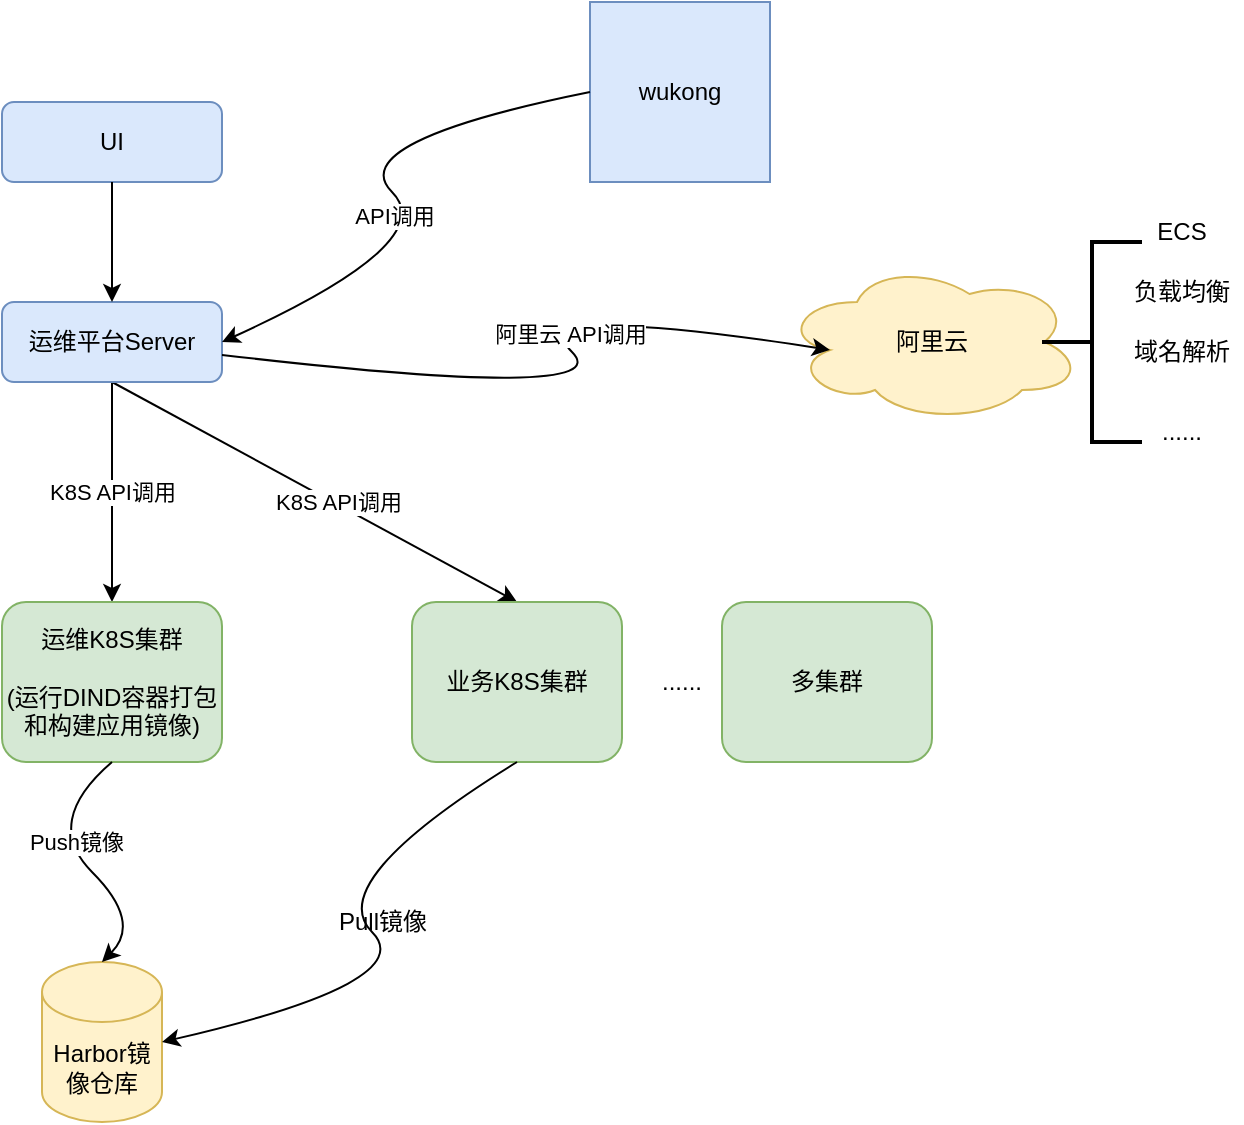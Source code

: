<mxfile version="20.7.3" type="github">
  <diagram id="yTqRMyYMSsNcWtNZnSZE" name="第 1 页">
    <mxGraphModel dx="954" dy="472" grid="1" gridSize="10" guides="1" tooltips="1" connect="1" arrows="1" fold="1" page="1" pageScale="1" pageWidth="827" pageHeight="1169" math="0" shadow="0">
      <root>
        <mxCell id="0" />
        <mxCell id="1" parent="0" />
        <mxCell id="HB4ECaWNP2ytKDMWqO4i-1" value="UI" style="rounded=1;whiteSpace=wrap;html=1;fillColor=#dae8fc;strokeColor=#6c8ebf;" vertex="1" parent="1">
          <mxGeometry x="120" y="100" width="110" height="40" as="geometry" />
        </mxCell>
        <mxCell id="HB4ECaWNP2ytKDMWqO4i-33" value="K8S API调用" style="edgeStyle=none;rounded=0;orthogonalLoop=1;jettySize=auto;html=1;exitX=0.5;exitY=1;exitDx=0;exitDy=0;endArrow=classic;endFill=1;" edge="1" parent="1" source="HB4ECaWNP2ytKDMWqO4i-5" target="HB4ECaWNP2ytKDMWqO4i-20">
          <mxGeometry relative="1" as="geometry" />
        </mxCell>
        <mxCell id="HB4ECaWNP2ytKDMWqO4i-47" style="edgeStyle=none;rounded=0;orthogonalLoop=1;jettySize=auto;html=1;exitX=0.5;exitY=1;exitDx=0;exitDy=0;entryX=0.5;entryY=0;entryDx=0;entryDy=0;endArrow=classic;endFill=1;" edge="1" parent="1" source="HB4ECaWNP2ytKDMWqO4i-5" target="HB4ECaWNP2ytKDMWqO4i-17">
          <mxGeometry relative="1" as="geometry" />
        </mxCell>
        <mxCell id="HB4ECaWNP2ytKDMWqO4i-48" value="K8S API调用" style="edgeLabel;html=1;align=center;verticalAlign=middle;resizable=0;points=[];" vertex="1" connectable="0" parent="HB4ECaWNP2ytKDMWqO4i-47">
          <mxGeometry x="0.111" y="1" relative="1" as="geometry">
            <mxPoint as="offset" />
          </mxGeometry>
        </mxCell>
        <mxCell id="HB4ECaWNP2ytKDMWqO4i-5" value="运维平台Server" style="rounded=1;whiteSpace=wrap;html=1;fillColor=#dae8fc;strokeColor=#6c8ebf;" vertex="1" parent="1">
          <mxGeometry x="120" y="200" width="110" height="40" as="geometry" />
        </mxCell>
        <mxCell id="HB4ECaWNP2ytKDMWqO4i-9" value="阿里云" style="ellipse;shape=cloud;whiteSpace=wrap;html=1;fillColor=#fff2cc;strokeColor=#d6b656;" vertex="1" parent="1">
          <mxGeometry x="510" y="180" width="150" height="80" as="geometry" />
        </mxCell>
        <mxCell id="HB4ECaWNP2ytKDMWqO4i-10" value="" style="strokeWidth=2;html=1;shape=mxgraph.flowchart.annotation_2;align=left;labelPosition=right;pointerEvents=1;" vertex="1" parent="1">
          <mxGeometry x="640" y="170" width="50" height="100" as="geometry" />
        </mxCell>
        <mxCell id="HB4ECaWNP2ytKDMWqO4i-13" value="ECS" style="text;html=1;strokeColor=none;fillColor=none;align=center;verticalAlign=middle;whiteSpace=wrap;rounded=0;" vertex="1" parent="1">
          <mxGeometry x="680" y="150" width="60" height="30" as="geometry" />
        </mxCell>
        <mxCell id="HB4ECaWNP2ytKDMWqO4i-14" value="负载均衡" style="text;html=1;strokeColor=none;fillColor=none;align=center;verticalAlign=middle;whiteSpace=wrap;rounded=0;" vertex="1" parent="1">
          <mxGeometry x="680" y="180" width="60" height="30" as="geometry" />
        </mxCell>
        <mxCell id="HB4ECaWNP2ytKDMWqO4i-15" value="域名解析" style="text;html=1;strokeColor=none;fillColor=none;align=center;verticalAlign=middle;whiteSpace=wrap;rounded=0;" vertex="1" parent="1">
          <mxGeometry x="680" y="210" width="60" height="30" as="geometry" />
        </mxCell>
        <mxCell id="HB4ECaWNP2ytKDMWqO4i-16" value="......" style="text;html=1;strokeColor=none;fillColor=none;align=center;verticalAlign=middle;whiteSpace=wrap;rounded=0;" vertex="1" parent="1">
          <mxGeometry x="680" y="250" width="60" height="30" as="geometry" />
        </mxCell>
        <mxCell id="HB4ECaWNP2ytKDMWqO4i-17" value="业务K8S集群" style="rounded=1;whiteSpace=wrap;html=1;fillColor=#d5e8d4;strokeColor=#82b366;" vertex="1" parent="1">
          <mxGeometry x="325" y="350" width="105" height="80" as="geometry" />
        </mxCell>
        <mxCell id="HB4ECaWNP2ytKDMWqO4i-20" value="运维K8S集群&lt;br&gt;&lt;br&gt;(运行DIND容器打包和构建应用镜像)" style="rounded=1;whiteSpace=wrap;html=1;fillColor=#d5e8d4;strokeColor=#82b366;" vertex="1" parent="1">
          <mxGeometry x="120" y="350" width="110" height="80" as="geometry" />
        </mxCell>
        <mxCell id="HB4ECaWNP2ytKDMWqO4i-21" value="wukong" style="whiteSpace=wrap;html=1;aspect=fixed;fillColor=#dae8fc;strokeColor=#6c8ebf;" vertex="1" parent="1">
          <mxGeometry x="414" y="50" width="90" height="90" as="geometry" />
        </mxCell>
        <mxCell id="HB4ECaWNP2ytKDMWqO4i-29" value="" style="endArrow=none;html=1;rounded=0;exitX=0.5;exitY=0;exitDx=0;exitDy=0;entryX=0.5;entryY=1;entryDx=0;entryDy=0;endFill=0;startArrow=classic;startFill=1;" edge="1" parent="1" source="HB4ECaWNP2ytKDMWqO4i-5" target="HB4ECaWNP2ytKDMWqO4i-1">
          <mxGeometry width="50" height="50" relative="1" as="geometry">
            <mxPoint x="190" y="190" as="sourcePoint" />
            <mxPoint x="240" y="140" as="targetPoint" />
          </mxGeometry>
        </mxCell>
        <mxCell id="HB4ECaWNP2ytKDMWqO4i-40" value="" style="curved=1;endArrow=none;html=1;rounded=0;entryX=0;entryY=0.5;entryDx=0;entryDy=0;exitX=1;exitY=0.5;exitDx=0;exitDy=0;endFill=0;startArrow=classic;startFill=1;" edge="1" parent="1" source="HB4ECaWNP2ytKDMWqO4i-5" target="HB4ECaWNP2ytKDMWqO4i-21">
          <mxGeometry width="50" height="50" relative="1" as="geometry">
            <mxPoint x="290" y="170" as="sourcePoint" />
            <mxPoint x="340" y="120" as="targetPoint" />
            <Array as="points">
              <mxPoint x="340" y="170" />
              <mxPoint x="290" y="120" />
            </Array>
          </mxGeometry>
        </mxCell>
        <mxCell id="HB4ECaWNP2ytKDMWqO4i-41" value="API调用" style="edgeLabel;html=1;align=center;verticalAlign=middle;resizable=0;points=[];" vertex="1" connectable="0" parent="HB4ECaWNP2ytKDMWqO4i-40">
          <mxGeometry x="-0.073" y="8" relative="1" as="geometry">
            <mxPoint as="offset" />
          </mxGeometry>
        </mxCell>
        <mxCell id="HB4ECaWNP2ytKDMWqO4i-45" value="" style="curved=1;endArrow=classic;html=1;rounded=0;entryX=0.16;entryY=0.55;entryDx=0;entryDy=0;entryPerimeter=0;endFill=1;" edge="1" parent="1" source="HB4ECaWNP2ytKDMWqO4i-5" target="HB4ECaWNP2ytKDMWqO4i-9">
          <mxGeometry x="1" y="110" width="50" height="50" relative="1" as="geometry">
            <mxPoint x="380" y="250" as="sourcePoint" />
            <mxPoint x="430" y="200" as="targetPoint" />
            <Array as="points">
              <mxPoint x="430" y="250" />
              <mxPoint x="380" y="200" />
            </Array>
            <mxPoint x="110" y="110" as="offset" />
          </mxGeometry>
        </mxCell>
        <mxCell id="HB4ECaWNP2ytKDMWqO4i-46" value="阿里云 API调用" style="edgeLabel;html=1;align=center;verticalAlign=middle;resizable=0;points=[];" vertex="1" connectable="0" parent="HB4ECaWNP2ytKDMWqO4i-45">
          <mxGeometry x="0.148" y="-5" relative="1" as="geometry">
            <mxPoint x="1" as="offset" />
          </mxGeometry>
        </mxCell>
        <mxCell id="HB4ECaWNP2ytKDMWqO4i-50" value="......" style="text;html=1;strokeColor=none;fillColor=none;align=center;verticalAlign=middle;whiteSpace=wrap;rounded=0;" vertex="1" parent="1">
          <mxGeometry x="430" y="375" width="60" height="30" as="geometry" />
        </mxCell>
        <mxCell id="HB4ECaWNP2ytKDMWqO4i-51" value="多集群" style="rounded=1;whiteSpace=wrap;html=1;fillColor=#d5e8d4;strokeColor=#82b366;" vertex="1" parent="1">
          <mxGeometry x="480" y="350" width="105" height="80" as="geometry" />
        </mxCell>
        <mxCell id="HB4ECaWNP2ytKDMWqO4i-52" value="Harbor镜像仓库" style="shape=cylinder3;whiteSpace=wrap;html=1;boundedLbl=1;backgroundOutline=1;size=15;fillColor=#fff2cc;strokeColor=#d6b656;" vertex="1" parent="1">
          <mxGeometry x="140" y="530" width="60" height="80" as="geometry" />
        </mxCell>
        <mxCell id="HB4ECaWNP2ytKDMWqO4i-54" value="" style="curved=1;endArrow=none;html=1;rounded=0;entryX=0.5;entryY=1;entryDx=0;entryDy=0;exitX=0.5;exitY=0;exitDx=0;exitDy=0;exitPerimeter=0;endFill=0;startArrow=classic;startFill=1;" edge="1" parent="1" source="HB4ECaWNP2ytKDMWqO4i-52" target="HB4ECaWNP2ytKDMWqO4i-20">
          <mxGeometry width="50" height="50" relative="1" as="geometry">
            <mxPoint x="140" y="510" as="sourcePoint" />
            <mxPoint x="190" y="460" as="targetPoint" />
            <Array as="points">
              <mxPoint x="190" y="510" />
              <mxPoint x="140" y="460" />
            </Array>
          </mxGeometry>
        </mxCell>
        <mxCell id="HB4ECaWNP2ytKDMWqO4i-55" value="Push镜像" style="edgeLabel;html=1;align=center;verticalAlign=middle;resizable=0;points=[];" vertex="1" connectable="0" parent="HB4ECaWNP2ytKDMWqO4i-54">
          <mxGeometry x="0.111" y="-5" relative="1" as="geometry">
            <mxPoint as="offset" />
          </mxGeometry>
        </mxCell>
        <mxCell id="HB4ECaWNP2ytKDMWqO4i-56" value="" style="curved=1;endArrow=none;html=1;rounded=0;entryX=0.5;entryY=1;entryDx=0;entryDy=0;exitX=1;exitY=0.5;exitDx=0;exitDy=0;exitPerimeter=0;endFill=0;startArrow=classic;startFill=1;" edge="1" parent="1" source="HB4ECaWNP2ytKDMWqO4i-52" target="HB4ECaWNP2ytKDMWqO4i-17">
          <mxGeometry x="0.414" y="57" width="50" height="50" relative="1" as="geometry">
            <mxPoint x="280" y="540" as="sourcePoint" />
            <mxPoint x="330" y="490" as="targetPoint" />
            <Array as="points">
              <mxPoint x="330" y="540" />
              <mxPoint x="280" y="490" />
            </Array>
            <mxPoint x="-40" y="17" as="offset" />
          </mxGeometry>
        </mxCell>
        <mxCell id="HB4ECaWNP2ytKDMWqO4i-57" value="Pull镜像" style="text;html=1;align=center;verticalAlign=middle;resizable=0;points=[];autosize=1;strokeColor=none;fillColor=none;" vertex="1" parent="1">
          <mxGeometry x="275" y="495" width="70" height="30" as="geometry" />
        </mxCell>
      </root>
    </mxGraphModel>
  </diagram>
</mxfile>
